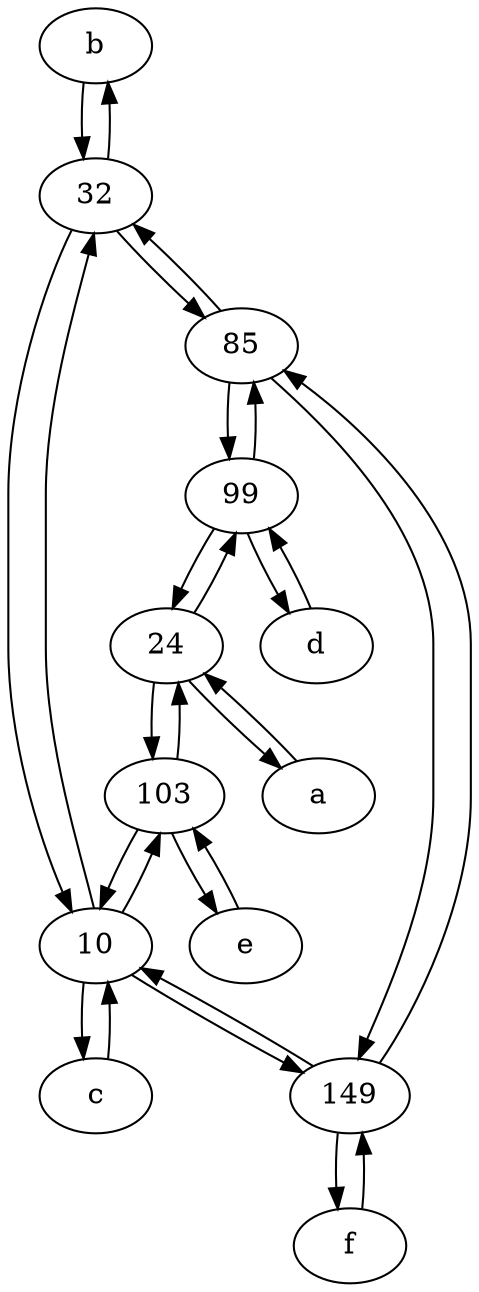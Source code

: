digraph  {
	b [pos="50,20!"];
	f [pos="15,45!"];
	d [pos="20,30!"];
	10;
	32;
	a [pos="40,10!"];
	103;
	149;
	85;
	c [pos="20,10!"];
	e [pos="30,50!"];
	99;
	24;
	24 -> 99;
	149 -> 85;
	149 -> 10;
	b -> 32;
	24 -> 103;
	24 -> a;
	10 -> 32;
	a -> 24;
	103 -> e;
	103 -> 24;
	149 -> f;
	32 -> 10;
	99 -> 24;
	f -> 149;
	32 -> b;
	d -> 99;
	99 -> d;
	99 -> 85;
	85 -> 32;
	e -> 103;
	c -> 10;
	10 -> c;
	32 -> 85;
	10 -> 103;
	10 -> 149;
	85 -> 149;
	103 -> 10;
	85 -> 99;

	}